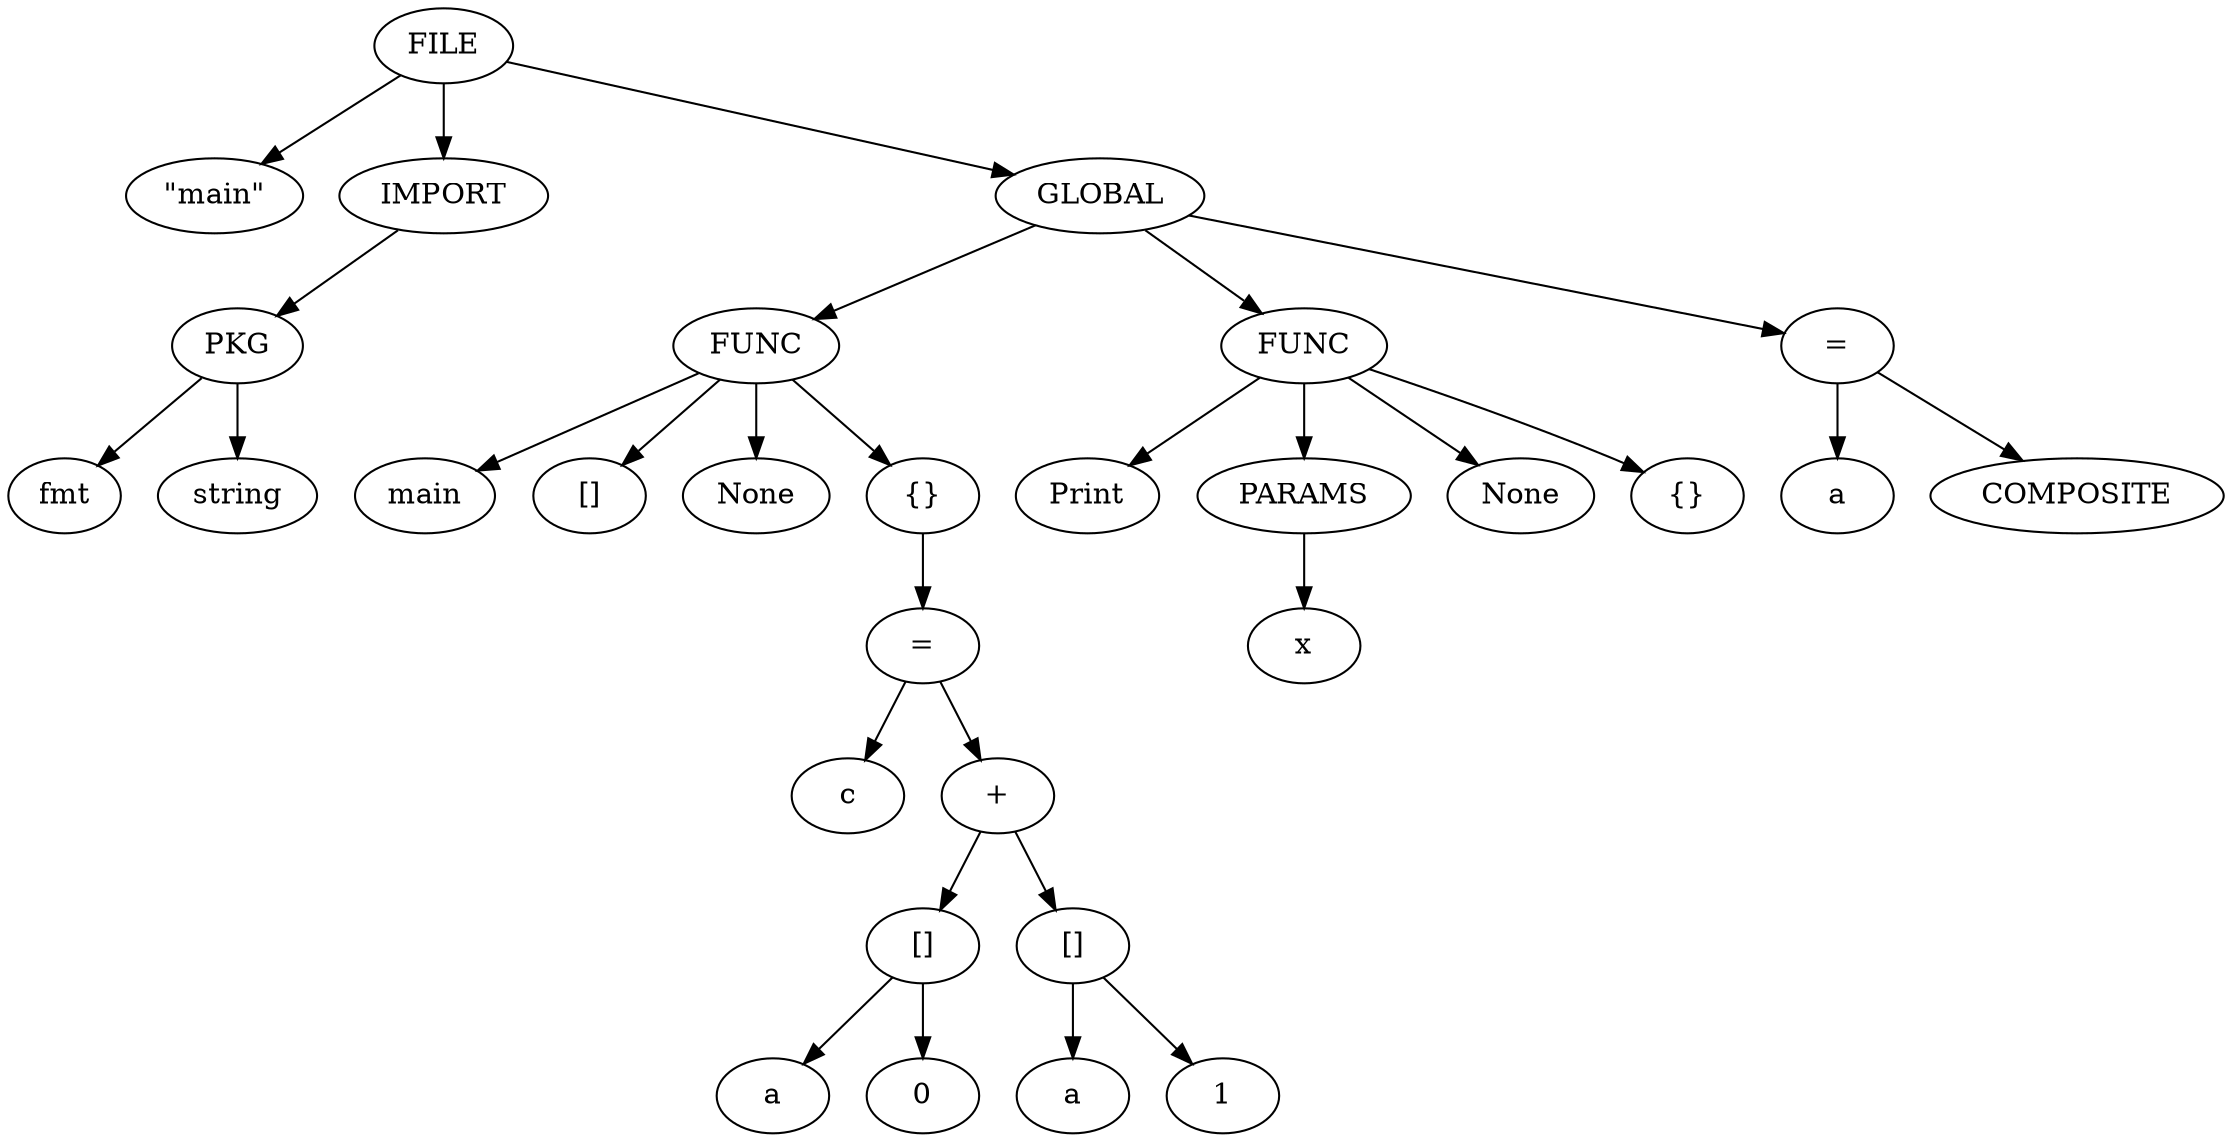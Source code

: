 digraph G {
	0 -> 1;
	0 -> 2;
	2 -> 3;
	3 -> 4;
	3 -> 5;
	0 -> 6;
	6 -> 7;
	7 -> 8;
	7 -> 9;
	7 -> 10;
	7 -> 11;
	11 -> 12;
	12 -> 13;
	12 -> 14;
	14 -> 15;
	15 -> 16;
	15 -> 17;
	14 -> 18;
	18 -> 19;
	18 -> 20;
	6 -> 21;
	21 -> 22;
	21 -> 23;
	23 -> 24;
	21 -> 25;
	21 -> 26;
	6 -> 27;
	27 -> 28;
	27 -> 29;
	0 [label=FILE];	1 [label="\"main\""];	2 [label="IMPORT"];	3 [label="PKG"];	4 [label="fmt"];	5 [label="string"];	6 [label="GLOBAL"];	7 [label="FUNC"];	8 [label="main"];	9 [label="[]"];	10 [label="None"];	11 [label="{}"];	12 [label="="];	13 [label="c"];	14 [label="+"];	15 [label="[]"];	16 [label="a"];	17 [label="0"];	18 [label="[]"];	19 [label="a"];	20 [label="1"];	21 [label="FUNC"];	22 [label="Print"];	23 [label="PARAMS"];	24 [label="x"];	25 [label="None"];	26 [label="{}"];	27 [label="="];	28 [label="a"];	29 [label="COMPOSITE"];
}